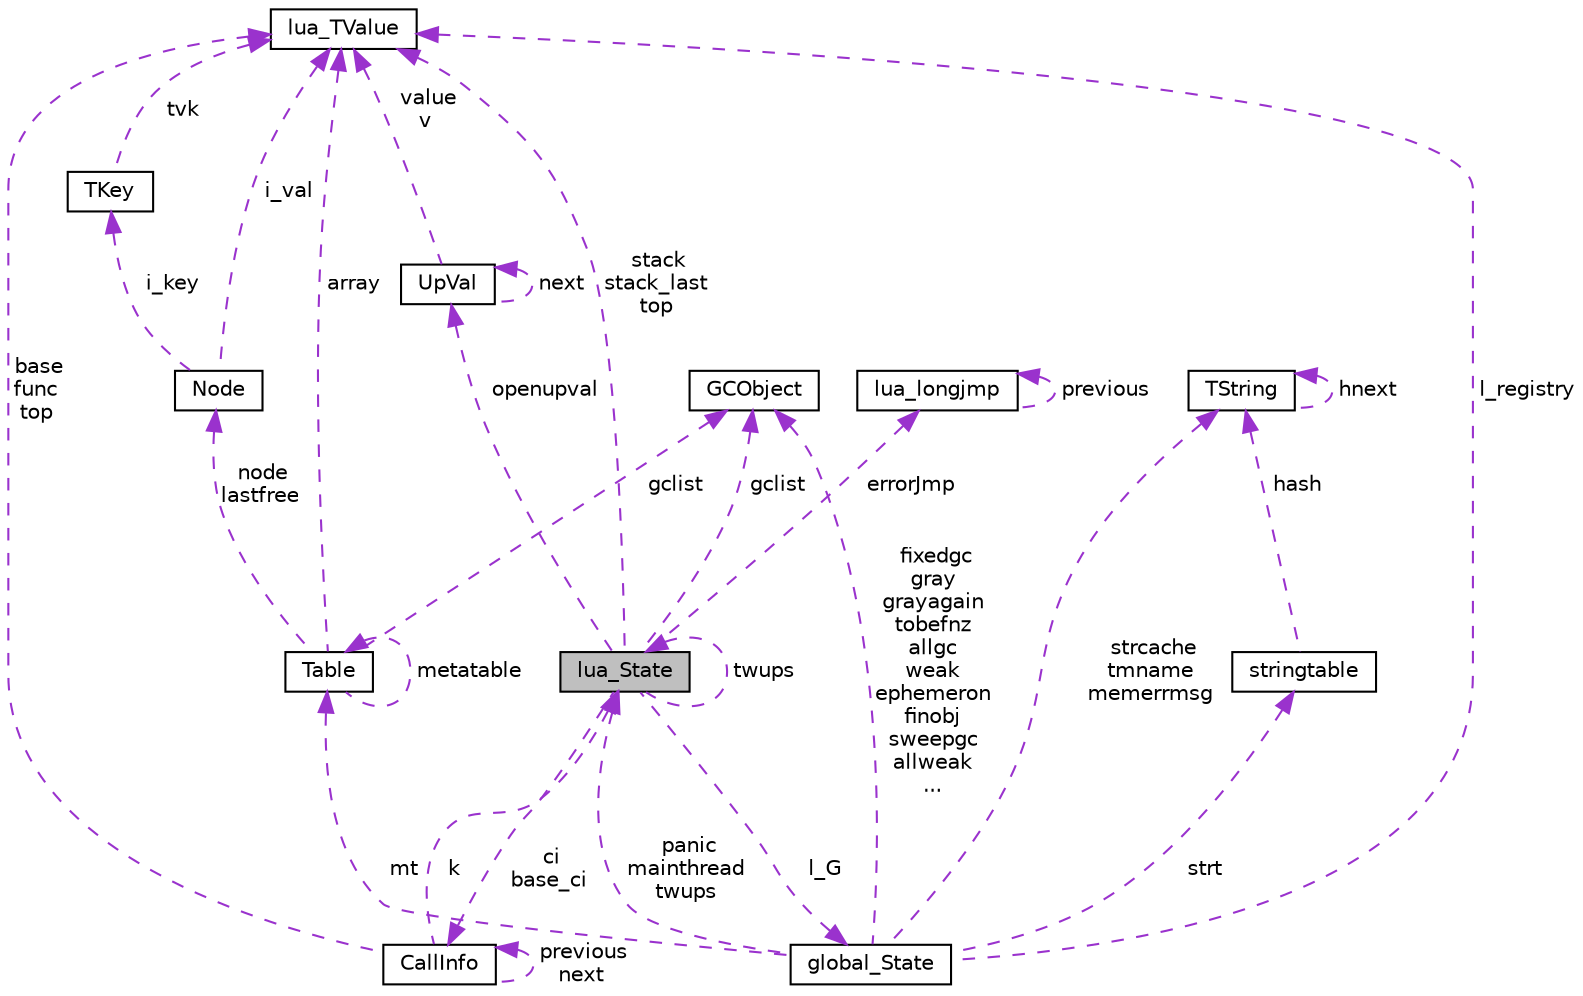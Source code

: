 digraph "lua_State"
{
 // LATEX_PDF_SIZE
  edge [fontname="Helvetica",fontsize="10",labelfontname="Helvetica",labelfontsize="10"];
  node [fontname="Helvetica",fontsize="10",shape=record];
  Node1 [label="lua_State",height=0.2,width=0.4,color="black", fillcolor="grey75", style="filled", fontcolor="black",tooltip=" "];
  Node2 -> Node1 [dir="back",color="darkorchid3",fontsize="10",style="dashed",label=" openupval" ,fontname="Helvetica"];
  Node2 [label="UpVal",height=0.2,width=0.4,color="black", fillcolor="white", style="filled",URL="$struct_up_val.html",tooltip=" "];
  Node2 -> Node2 [dir="back",color="darkorchid3",fontsize="10",style="dashed",label=" next" ,fontname="Helvetica"];
  Node3 -> Node2 [dir="back",color="darkorchid3",fontsize="10",style="dashed",label=" value\nv" ,fontname="Helvetica"];
  Node3 [label="lua_TValue",height=0.2,width=0.4,color="black", fillcolor="white", style="filled",URL="$structlua___t_value.html",tooltip=" "];
  Node3 -> Node1 [dir="back",color="darkorchid3",fontsize="10",style="dashed",label=" stack\nstack_last\ntop" ,fontname="Helvetica"];
  Node4 -> Node1 [dir="back",color="darkorchid3",fontsize="10",style="dashed",label=" errorJmp" ,fontname="Helvetica"];
  Node4 [label="lua_longjmp",height=0.2,width=0.4,color="black", fillcolor="white", style="filled",URL="$structlua__longjmp.html",tooltip=" "];
  Node4 -> Node4 [dir="back",color="darkorchid3",fontsize="10",style="dashed",label=" previous" ,fontname="Helvetica"];
  Node5 -> Node1 [dir="back",color="darkorchid3",fontsize="10",style="dashed",label=" l_G" ,fontname="Helvetica"];
  Node5 [label="global_State",height=0.2,width=0.4,color="black", fillcolor="white", style="filled",URL="$structglobal___state.html",tooltip=" "];
  Node3 -> Node5 [dir="back",color="darkorchid3",fontsize="10",style="dashed",label=" l_registry" ,fontname="Helvetica"];
  Node6 -> Node5 [dir="back",color="darkorchid3",fontsize="10",style="dashed",label=" strt" ,fontname="Helvetica"];
  Node6 [label="stringtable",height=0.2,width=0.4,color="black", fillcolor="white", style="filled",URL="$structstringtable.html",tooltip=" "];
  Node7 -> Node6 [dir="back",color="darkorchid3",fontsize="10",style="dashed",label=" hash" ,fontname="Helvetica"];
  Node7 [label="TString",height=0.2,width=0.4,color="black", fillcolor="white", style="filled",URL="$struct_t_string.html",tooltip=" "];
  Node7 -> Node7 [dir="back",color="darkorchid3",fontsize="10",style="dashed",label=" hnext" ,fontname="Helvetica"];
  Node7 -> Node5 [dir="back",color="darkorchid3",fontsize="10",style="dashed",label=" strcache\ntmname\nmemerrmsg" ,fontname="Helvetica"];
  Node8 -> Node5 [dir="back",color="darkorchid3",fontsize="10",style="dashed",label=" mt" ,fontname="Helvetica"];
  Node8 [label="Table",height=0.2,width=0.4,color="black", fillcolor="white", style="filled",URL="$struct_table.html",tooltip=" "];
  Node9 -> Node8 [dir="back",color="darkorchid3",fontsize="10",style="dashed",label=" node\nlastfree" ,fontname="Helvetica"];
  Node9 [label="Node",height=0.2,width=0.4,color="black", fillcolor="white", style="filled",URL="$struct_node.html",tooltip=" "];
  Node3 -> Node9 [dir="back",color="darkorchid3",fontsize="10",style="dashed",label=" i_val" ,fontname="Helvetica"];
  Node10 -> Node9 [dir="back",color="darkorchid3",fontsize="10",style="dashed",label=" i_key" ,fontname="Helvetica"];
  Node10 [label="TKey",height=0.2,width=0.4,color="black", fillcolor="white", style="filled",URL="$union_t_key.html",tooltip=" "];
  Node3 -> Node10 [dir="back",color="darkorchid3",fontsize="10",style="dashed",label=" tvk" ,fontname="Helvetica"];
  Node3 -> Node8 [dir="back",color="darkorchid3",fontsize="10",style="dashed",label=" array" ,fontname="Helvetica"];
  Node8 -> Node8 [dir="back",color="darkorchid3",fontsize="10",style="dashed",label=" metatable" ,fontname="Helvetica"];
  Node11 -> Node8 [dir="back",color="darkorchid3",fontsize="10",style="dashed",label=" gclist" ,fontname="Helvetica"];
  Node11 [label="GCObject",height=0.2,width=0.4,color="black", fillcolor="white", style="filled",URL="$struct_g_c_object.html",tooltip=" "];
  Node11 -> Node5 [dir="back",color="darkorchid3",fontsize="10",style="dashed",label=" fixedgc\ngray\ngrayagain\ntobefnz\nallgc\nweak\nephemeron\nfinobj\nsweepgc\nallweak\n..." ,fontname="Helvetica"];
  Node1 -> Node5 [dir="back",color="darkorchid3",fontsize="10",style="dashed",label=" panic\nmainthread\ntwups" ,fontname="Helvetica"];
  Node11 -> Node1 [dir="back",color="darkorchid3",fontsize="10",style="dashed",label=" gclist" ,fontname="Helvetica"];
  Node1 -> Node1 [dir="back",color="darkorchid3",fontsize="10",style="dashed",label=" twups" ,fontname="Helvetica"];
  Node12 -> Node1 [dir="back",color="darkorchid3",fontsize="10",style="dashed",label=" ci\nbase_ci" ,fontname="Helvetica"];
  Node12 [label="CallInfo",height=0.2,width=0.4,color="black", fillcolor="white", style="filled",URL="$struct_call_info.html",tooltip=" "];
  Node3 -> Node12 [dir="back",color="darkorchid3",fontsize="10",style="dashed",label=" base\nfunc\ntop" ,fontname="Helvetica"];
  Node1 -> Node12 [dir="back",color="darkorchid3",fontsize="10",style="dashed",label=" k" ,fontname="Helvetica"];
  Node12 -> Node12 [dir="back",color="darkorchid3",fontsize="10",style="dashed",label=" previous\nnext" ,fontname="Helvetica"];
}
